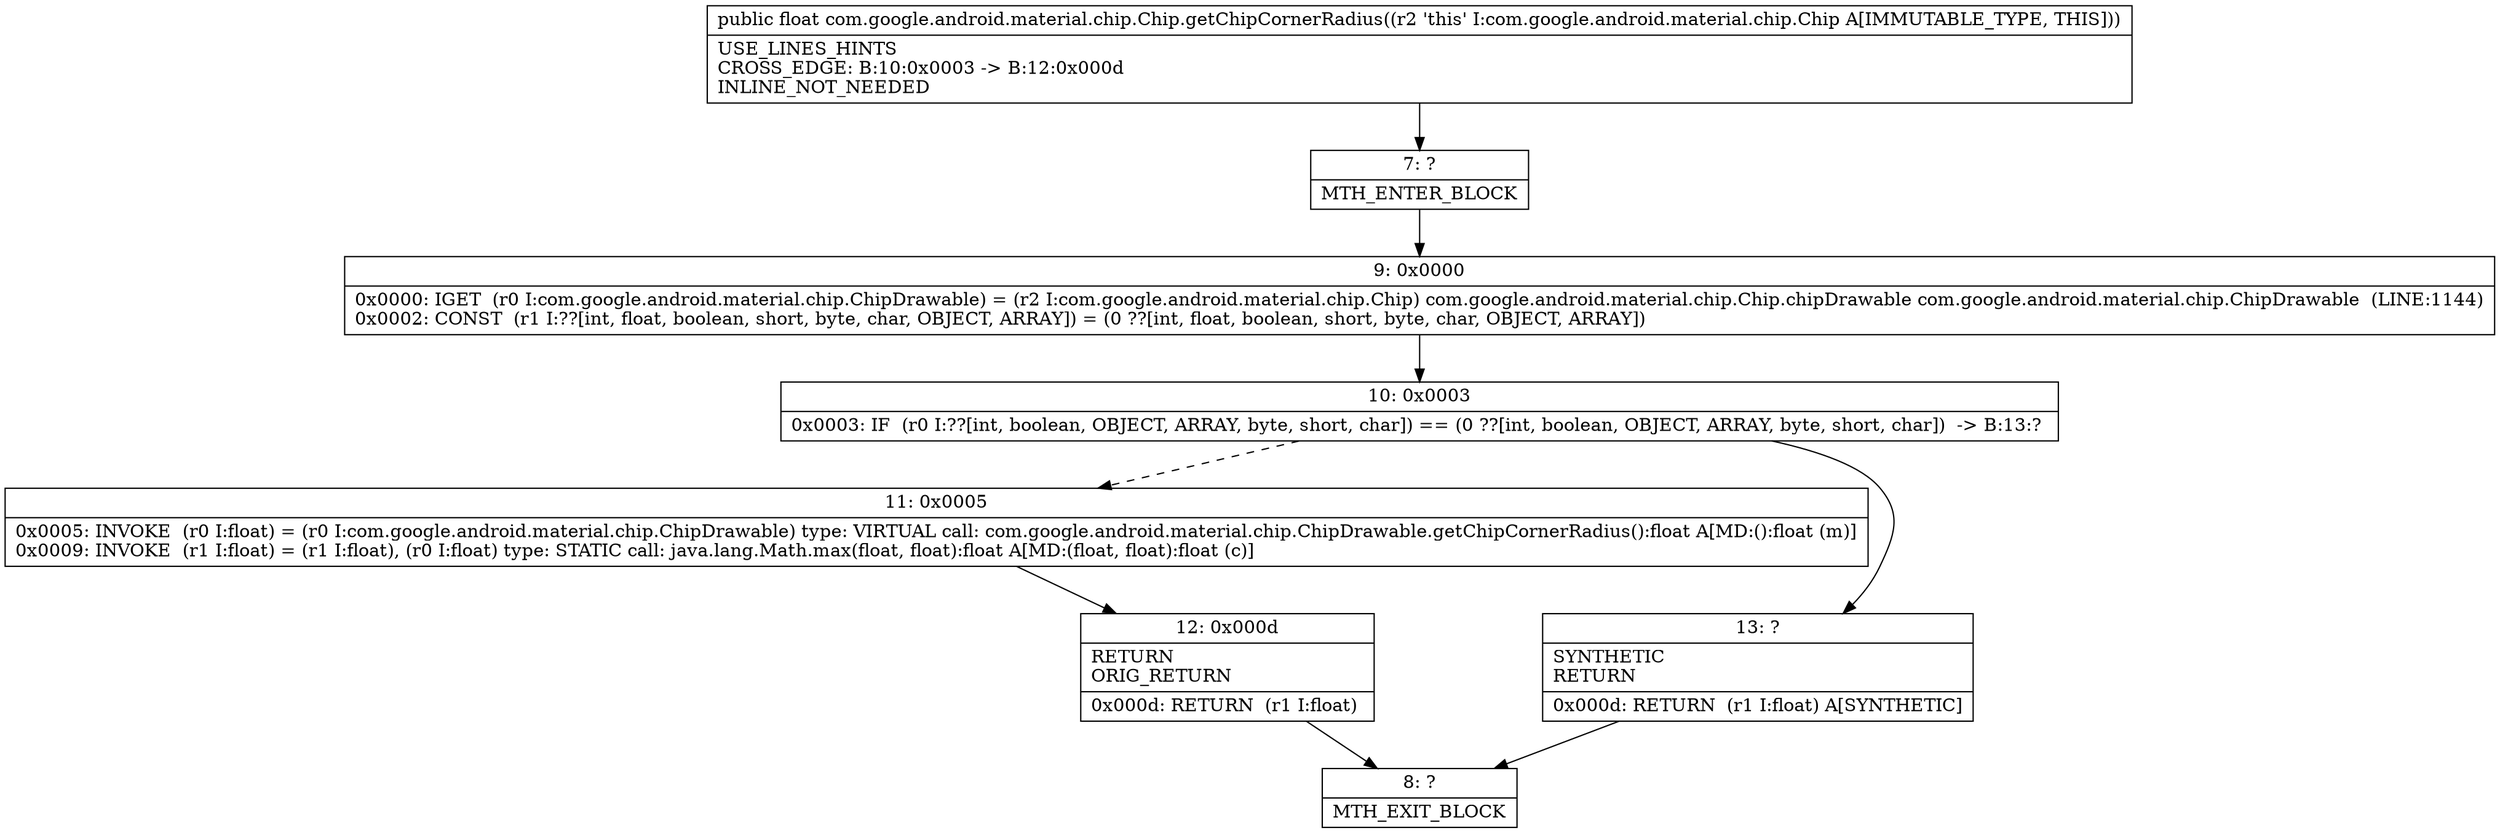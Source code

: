 digraph "CFG forcom.google.android.material.chip.Chip.getChipCornerRadius()F" {
Node_7 [shape=record,label="{7\:\ ?|MTH_ENTER_BLOCK\l}"];
Node_9 [shape=record,label="{9\:\ 0x0000|0x0000: IGET  (r0 I:com.google.android.material.chip.ChipDrawable) = (r2 I:com.google.android.material.chip.Chip) com.google.android.material.chip.Chip.chipDrawable com.google.android.material.chip.ChipDrawable  (LINE:1144)\l0x0002: CONST  (r1 I:??[int, float, boolean, short, byte, char, OBJECT, ARRAY]) = (0 ??[int, float, boolean, short, byte, char, OBJECT, ARRAY]) \l}"];
Node_10 [shape=record,label="{10\:\ 0x0003|0x0003: IF  (r0 I:??[int, boolean, OBJECT, ARRAY, byte, short, char]) == (0 ??[int, boolean, OBJECT, ARRAY, byte, short, char])  \-\> B:13:? \l}"];
Node_11 [shape=record,label="{11\:\ 0x0005|0x0005: INVOKE  (r0 I:float) = (r0 I:com.google.android.material.chip.ChipDrawable) type: VIRTUAL call: com.google.android.material.chip.ChipDrawable.getChipCornerRadius():float A[MD:():float (m)]\l0x0009: INVOKE  (r1 I:float) = (r1 I:float), (r0 I:float) type: STATIC call: java.lang.Math.max(float, float):float A[MD:(float, float):float (c)]\l}"];
Node_12 [shape=record,label="{12\:\ 0x000d|RETURN\lORIG_RETURN\l|0x000d: RETURN  (r1 I:float) \l}"];
Node_8 [shape=record,label="{8\:\ ?|MTH_EXIT_BLOCK\l}"];
Node_13 [shape=record,label="{13\:\ ?|SYNTHETIC\lRETURN\l|0x000d: RETURN  (r1 I:float) A[SYNTHETIC]\l}"];
MethodNode[shape=record,label="{public float com.google.android.material.chip.Chip.getChipCornerRadius((r2 'this' I:com.google.android.material.chip.Chip A[IMMUTABLE_TYPE, THIS]))  | USE_LINES_HINTS\lCROSS_EDGE: B:10:0x0003 \-\> B:12:0x000d\lINLINE_NOT_NEEDED\l}"];
MethodNode -> Node_7;Node_7 -> Node_9;
Node_9 -> Node_10;
Node_10 -> Node_11[style=dashed];
Node_10 -> Node_13;
Node_11 -> Node_12;
Node_12 -> Node_8;
Node_13 -> Node_8;
}

